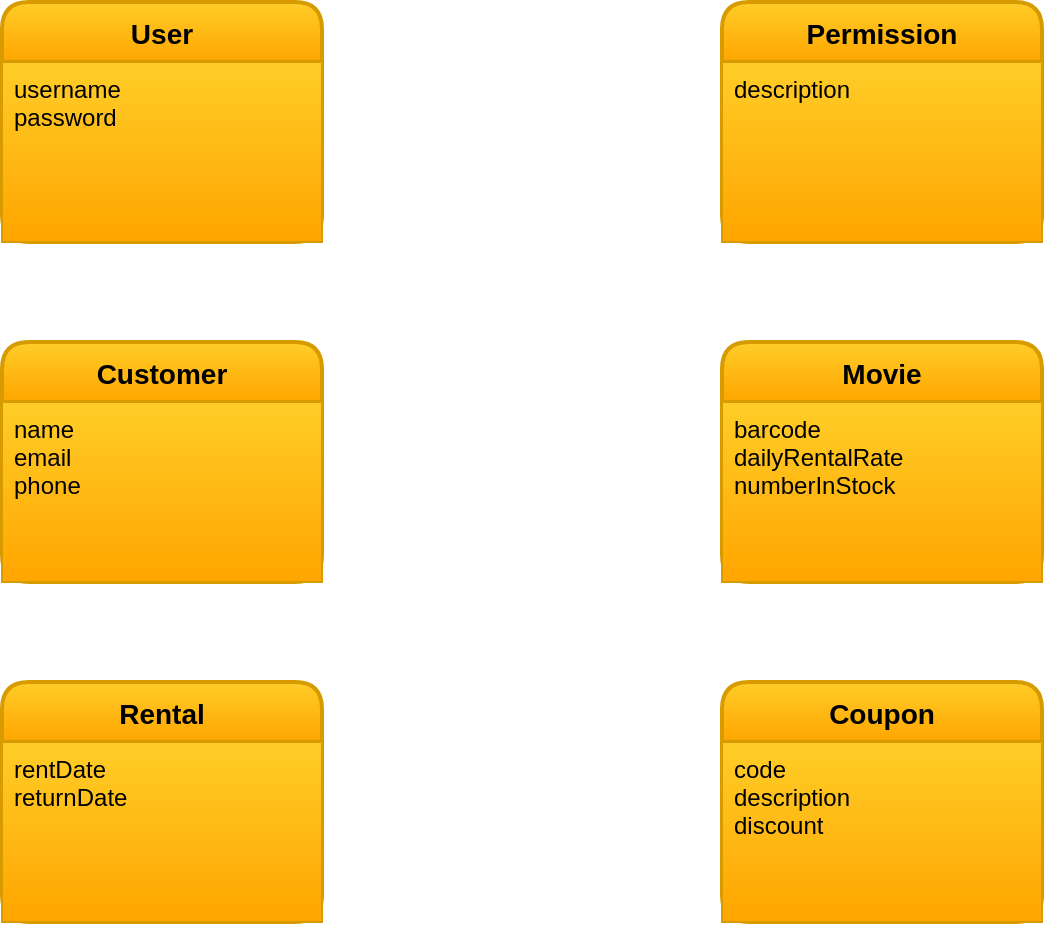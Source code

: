 <mxfile version="13.0.9" type="github">
  <diagram id="zZ8cL9uw9zCIzJFZQTrA" name="Page-1">
    <mxGraphModel dx="918" dy="512" grid="1" gridSize="10" guides="1" tooltips="1" connect="1" arrows="1" fold="1" page="1" pageScale="1" pageWidth="850" pageHeight="1100" math="0" shadow="0">
      <root>
        <mxCell id="0" />
        <mxCell id="1" parent="0" />
        <mxCell id="dbqei9973qF3Tscrkt3M-3" value="User" style="swimlane;childLayout=stackLayout;horizontal=1;startSize=30;horizontalStack=0;rounded=1;fontSize=14;fontStyle=1;strokeWidth=2;resizeParent=0;resizeLast=1;shadow=0;dashed=0;align=center;labelBackgroundColor=none;fillColor=#ffcd28;strokeColor=#d79b00;gradientColor=#ffa500;" parent="1" vertex="1">
          <mxGeometry x="170" y="100" width="160" height="120" as="geometry" />
        </mxCell>
        <mxCell id="dbqei9973qF3Tscrkt3M-4" value="username&#xa;password" style="align=left;spacingLeft=4;fontSize=12;verticalAlign=top;resizable=0;rotatable=0;part=1;fillColor=#ffcd28;strokeColor=#d79b00;gradientColor=#ffa500;" parent="dbqei9973qF3Tscrkt3M-3" vertex="1">
          <mxGeometry y="30" width="160" height="90" as="geometry" />
        </mxCell>
        <mxCell id="dbqei9973qF3Tscrkt3M-5" value="Permission" style="swimlane;childLayout=stackLayout;horizontal=1;startSize=30;horizontalStack=0;rounded=1;fontSize=14;fontStyle=1;strokeWidth=2;resizeParent=0;resizeLast=1;shadow=0;dashed=0;align=center;labelBackgroundColor=none;fillColor=#ffcd28;strokeColor=#d79b00;gradientColor=#ffa500;" parent="1" vertex="1">
          <mxGeometry x="530" y="100" width="160" height="120" as="geometry" />
        </mxCell>
        <mxCell id="dbqei9973qF3Tscrkt3M-6" value="description&#xa;" style="align=left;spacingLeft=4;fontSize=12;verticalAlign=top;resizable=0;rotatable=0;part=1;fillColor=#ffcd28;strokeColor=#d79b00;gradientColor=#ffa500;" parent="dbqei9973qF3Tscrkt3M-5" vertex="1">
          <mxGeometry y="30" width="160" height="90" as="geometry" />
        </mxCell>
        <mxCell id="dbqei9973qF3Tscrkt3M-11" value="Movie" style="swimlane;childLayout=stackLayout;horizontal=1;startSize=30;horizontalStack=0;rounded=1;fontSize=14;fontStyle=1;strokeWidth=2;resizeParent=0;resizeLast=1;shadow=0;dashed=0;align=center;labelBackgroundColor=none;fillColor=#ffcd28;strokeColor=#d79b00;gradientColor=#ffa500;" parent="1" vertex="1">
          <mxGeometry x="530" y="270" width="160" height="120" as="geometry" />
        </mxCell>
        <mxCell id="dbqei9973qF3Tscrkt3M-12" value="barcode&#xa;dailyRentalRate&#xa;numberInStock" style="align=left;spacingLeft=4;fontSize=12;verticalAlign=top;resizable=0;rotatable=0;part=1;fillColor=#ffcd28;strokeColor=#d79b00;gradientColor=#ffa500;" parent="dbqei9973qF3Tscrkt3M-11" vertex="1">
          <mxGeometry y="30" width="160" height="90" as="geometry" />
        </mxCell>
        <mxCell id="dbqei9973qF3Tscrkt3M-15" value="Customer" style="swimlane;childLayout=stackLayout;horizontal=1;startSize=30;horizontalStack=0;rounded=1;fontSize=14;fontStyle=1;strokeWidth=2;resizeParent=0;resizeLast=1;shadow=0;dashed=0;align=center;labelBackgroundColor=none;fillColor=#ffcd28;strokeColor=#d79b00;gradientColor=#ffa500;" parent="1" vertex="1">
          <mxGeometry x="170" y="270" width="160" height="120" as="geometry" />
        </mxCell>
        <mxCell id="dbqei9973qF3Tscrkt3M-16" value="name&#xa;email&#xa;phone" style="align=left;spacingLeft=4;fontSize=12;verticalAlign=top;resizable=0;rotatable=0;part=1;fillColor=#ffcd28;strokeColor=#d79b00;gradientColor=#ffa500;" parent="dbqei9973qF3Tscrkt3M-15" vertex="1">
          <mxGeometry y="30" width="160" height="90" as="geometry" />
        </mxCell>
        <mxCell id="dbqei9973qF3Tscrkt3M-13" value="Rental" style="swimlane;childLayout=stackLayout;horizontal=1;startSize=30;horizontalStack=0;rounded=1;fontSize=14;fontStyle=1;strokeWidth=2;resizeParent=0;resizeLast=1;shadow=0;dashed=0;align=center;labelBackgroundColor=none;fillColor=#ffcd28;strokeColor=#d79b00;gradientColor=#ffa500;" parent="1" vertex="1">
          <mxGeometry x="170" y="440" width="160" height="120" as="geometry" />
        </mxCell>
        <mxCell id="dbqei9973qF3Tscrkt3M-14" value="rentDate&#xa;returnDate" style="align=left;spacingLeft=4;fontSize=12;verticalAlign=top;resizable=0;rotatable=0;part=1;fillColor=#ffcd28;strokeColor=#d79b00;gradientColor=#ffa500;" parent="dbqei9973qF3Tscrkt3M-13" vertex="1">
          <mxGeometry y="30" width="160" height="90" as="geometry" />
        </mxCell>
        <mxCell id="dbqei9973qF3Tscrkt3M-9" value="Coupon" style="swimlane;childLayout=stackLayout;horizontal=1;startSize=30;horizontalStack=0;rounded=1;fontSize=14;fontStyle=1;strokeWidth=2;resizeParent=0;resizeLast=1;shadow=0;dashed=0;align=center;labelBackgroundColor=none;fillColor=#ffcd28;strokeColor=#d79b00;gradientColor=#ffa500;" parent="1" vertex="1">
          <mxGeometry x="530" y="440" width="160" height="120" as="geometry" />
        </mxCell>
        <mxCell id="dbqei9973qF3Tscrkt3M-10" value="code&#xa;description&#xa;discount" style="align=left;spacingLeft=4;fontSize=12;verticalAlign=top;resizable=0;rotatable=0;part=1;fillColor=#ffcd28;strokeColor=#d79b00;gradientColor=#ffa500;" parent="dbqei9973qF3Tscrkt3M-9" vertex="1">
          <mxGeometry y="30" width="160" height="90" as="geometry" />
        </mxCell>
      </root>
    </mxGraphModel>
  </diagram>
</mxfile>
